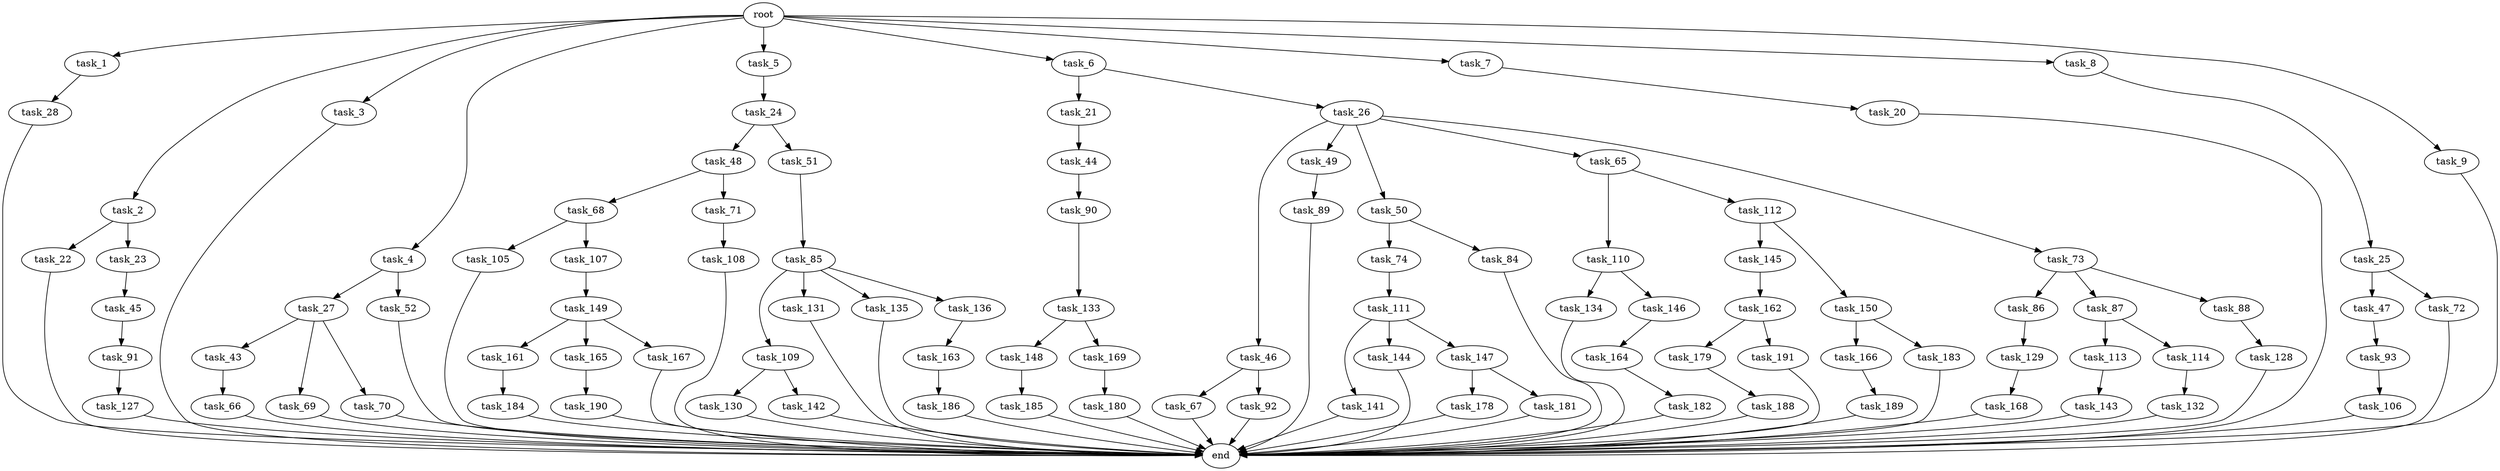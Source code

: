 digraph G {
  root [size="0.000000"];
  task_1 [size="102.400000"];
  task_2 [size="102.400000"];
  task_3 [size="102.400000"];
  task_4 [size="102.400000"];
  task_5 [size="102.400000"];
  task_6 [size="102.400000"];
  task_7 [size="102.400000"];
  task_8 [size="102.400000"];
  task_9 [size="102.400000"];
  task_20 [size="85899345920.000000"];
  task_21 [size="85899345920.000000"];
  task_22 [size="42090679500.800003"];
  task_23 [size="42090679500.800003"];
  task_24 [size="13743895347.200001"];
  task_25 [size="21474836480.000000"];
  task_26 [size="85899345920.000000"];
  task_27 [size="85899345920.000000"];
  task_28 [size="85899345920.000000"];
  task_43 [size="69578470195.199997"];
  task_44 [size="69578470195.199997"];
  task_45 [size="54975581388.800003"];
  task_46 [size="42090679500.800003"];
  task_47 [size="42090679500.800003"];
  task_48 [size="30923764531.200001"];
  task_49 [size="42090679500.800003"];
  task_50 [size="42090679500.800003"];
  task_51 [size="30923764531.200001"];
  task_52 [size="85899345920.000000"];
  task_65 [size="42090679500.800003"];
  task_66 [size="3435973836.800000"];
  task_67 [size="7730941132.800000"];
  task_68 [size="13743895347.200001"];
  task_69 [size="69578470195.199997"];
  task_70 [size="69578470195.199997"];
  task_71 [size="13743895347.200001"];
  task_72 [size="42090679500.800003"];
  task_73 [size="42090679500.800003"];
  task_74 [size="30923764531.200001"];
  task_84 [size="30923764531.200001"];
  task_85 [size="85899345920.000000"];
  task_86 [size="85899345920.000000"];
  task_87 [size="85899345920.000000"];
  task_88 [size="85899345920.000000"];
  task_89 [size="69578470195.199997"];
  task_90 [size="85899345920.000000"];
  task_91 [size="13743895347.200001"];
  task_92 [size="7730941132.800000"];
  task_93 [size="85899345920.000000"];
  task_105 [size="42090679500.800003"];
  task_106 [size="13743895347.200001"];
  task_107 [size="42090679500.800003"];
  task_108 [size="21474836480.000000"];
  task_109 [size="21474836480.000000"];
  task_110 [size="69578470195.199997"];
  task_111 [size="13743895347.200001"];
  task_112 [size="69578470195.199997"];
  task_113 [size="54975581388.800003"];
  task_114 [size="54975581388.800003"];
  task_127 [size="7730941132.800000"];
  task_128 [size="3435973836.800000"];
  task_129 [size="13743895347.200001"];
  task_130 [size="21474836480.000000"];
  task_131 [size="21474836480.000000"];
  task_132 [size="30923764531.200001"];
  task_133 [size="7730941132.800000"];
  task_134 [size="13743895347.200001"];
  task_135 [size="21474836480.000000"];
  task_136 [size="21474836480.000000"];
  task_141 [size="85899345920.000000"];
  task_142 [size="21474836480.000000"];
  task_143 [size="13743895347.200001"];
  task_144 [size="85899345920.000000"];
  task_145 [size="30923764531.200001"];
  task_146 [size="13743895347.200001"];
  task_147 [size="85899345920.000000"];
  task_148 [size="85899345920.000000"];
  task_149 [size="69578470195.199997"];
  task_150 [size="30923764531.200001"];
  task_161 [size="85899345920.000000"];
  task_162 [size="54975581388.800003"];
  task_163 [size="13743895347.200001"];
  task_164 [size="85899345920.000000"];
  task_165 [size="85899345920.000000"];
  task_166 [size="54975581388.800003"];
  task_167 [size="85899345920.000000"];
  task_168 [size="42090679500.800003"];
  task_169 [size="85899345920.000000"];
  task_178 [size="54975581388.800003"];
  task_179 [size="42090679500.800003"];
  task_180 [size="3435973836.800000"];
  task_181 [size="54975581388.800003"];
  task_182 [size="42090679500.800003"];
  task_183 [size="54975581388.800003"];
  task_184 [size="7730941132.800000"];
  task_185 [size="54975581388.800003"];
  task_186 [size="21474836480.000000"];
  task_188 [size="42090679500.800003"];
  task_189 [size="69578470195.199997"];
  task_190 [size="42090679500.800003"];
  task_191 [size="42090679500.800003"];
  end [size="0.000000"];

  root -> task_1 [size="1.000000"];
  root -> task_2 [size="1.000000"];
  root -> task_3 [size="1.000000"];
  root -> task_4 [size="1.000000"];
  root -> task_5 [size="1.000000"];
  root -> task_6 [size="1.000000"];
  root -> task_7 [size="1.000000"];
  root -> task_8 [size="1.000000"];
  root -> task_9 [size="1.000000"];
  task_1 -> task_28 [size="838860800.000000"];
  task_2 -> task_22 [size="411041792.000000"];
  task_2 -> task_23 [size="411041792.000000"];
  task_3 -> end [size="1.000000"];
  task_4 -> task_27 [size="838860800.000000"];
  task_4 -> task_52 [size="838860800.000000"];
  task_5 -> task_24 [size="134217728.000000"];
  task_6 -> task_21 [size="838860800.000000"];
  task_6 -> task_26 [size="838860800.000000"];
  task_7 -> task_20 [size="838860800.000000"];
  task_8 -> task_25 [size="209715200.000000"];
  task_9 -> end [size="1.000000"];
  task_20 -> end [size="1.000000"];
  task_21 -> task_44 [size="679477248.000000"];
  task_22 -> end [size="1.000000"];
  task_23 -> task_45 [size="536870912.000000"];
  task_24 -> task_48 [size="301989888.000000"];
  task_24 -> task_51 [size="301989888.000000"];
  task_25 -> task_47 [size="411041792.000000"];
  task_25 -> task_72 [size="411041792.000000"];
  task_26 -> task_46 [size="411041792.000000"];
  task_26 -> task_49 [size="411041792.000000"];
  task_26 -> task_50 [size="411041792.000000"];
  task_26 -> task_65 [size="411041792.000000"];
  task_26 -> task_73 [size="411041792.000000"];
  task_27 -> task_43 [size="679477248.000000"];
  task_27 -> task_69 [size="679477248.000000"];
  task_27 -> task_70 [size="679477248.000000"];
  task_28 -> end [size="1.000000"];
  task_43 -> task_66 [size="33554432.000000"];
  task_44 -> task_90 [size="838860800.000000"];
  task_45 -> task_91 [size="134217728.000000"];
  task_46 -> task_67 [size="75497472.000000"];
  task_46 -> task_92 [size="75497472.000000"];
  task_47 -> task_93 [size="838860800.000000"];
  task_48 -> task_68 [size="134217728.000000"];
  task_48 -> task_71 [size="134217728.000000"];
  task_49 -> task_89 [size="679477248.000000"];
  task_50 -> task_74 [size="301989888.000000"];
  task_50 -> task_84 [size="301989888.000000"];
  task_51 -> task_85 [size="838860800.000000"];
  task_52 -> end [size="1.000000"];
  task_65 -> task_110 [size="679477248.000000"];
  task_65 -> task_112 [size="679477248.000000"];
  task_66 -> end [size="1.000000"];
  task_67 -> end [size="1.000000"];
  task_68 -> task_105 [size="411041792.000000"];
  task_68 -> task_107 [size="411041792.000000"];
  task_69 -> end [size="1.000000"];
  task_70 -> end [size="1.000000"];
  task_71 -> task_108 [size="209715200.000000"];
  task_72 -> end [size="1.000000"];
  task_73 -> task_86 [size="838860800.000000"];
  task_73 -> task_87 [size="838860800.000000"];
  task_73 -> task_88 [size="838860800.000000"];
  task_74 -> task_111 [size="134217728.000000"];
  task_84 -> end [size="1.000000"];
  task_85 -> task_109 [size="209715200.000000"];
  task_85 -> task_131 [size="209715200.000000"];
  task_85 -> task_135 [size="209715200.000000"];
  task_85 -> task_136 [size="209715200.000000"];
  task_86 -> task_129 [size="134217728.000000"];
  task_87 -> task_113 [size="536870912.000000"];
  task_87 -> task_114 [size="536870912.000000"];
  task_88 -> task_128 [size="33554432.000000"];
  task_89 -> end [size="1.000000"];
  task_90 -> task_133 [size="75497472.000000"];
  task_91 -> task_127 [size="75497472.000000"];
  task_92 -> end [size="1.000000"];
  task_93 -> task_106 [size="134217728.000000"];
  task_105 -> end [size="1.000000"];
  task_106 -> end [size="1.000000"];
  task_107 -> task_149 [size="679477248.000000"];
  task_108 -> end [size="1.000000"];
  task_109 -> task_130 [size="209715200.000000"];
  task_109 -> task_142 [size="209715200.000000"];
  task_110 -> task_134 [size="134217728.000000"];
  task_110 -> task_146 [size="134217728.000000"];
  task_111 -> task_141 [size="838860800.000000"];
  task_111 -> task_144 [size="838860800.000000"];
  task_111 -> task_147 [size="838860800.000000"];
  task_112 -> task_145 [size="301989888.000000"];
  task_112 -> task_150 [size="301989888.000000"];
  task_113 -> task_143 [size="134217728.000000"];
  task_114 -> task_132 [size="301989888.000000"];
  task_127 -> end [size="1.000000"];
  task_128 -> end [size="1.000000"];
  task_129 -> task_168 [size="411041792.000000"];
  task_130 -> end [size="1.000000"];
  task_131 -> end [size="1.000000"];
  task_132 -> end [size="1.000000"];
  task_133 -> task_148 [size="838860800.000000"];
  task_133 -> task_169 [size="838860800.000000"];
  task_134 -> end [size="1.000000"];
  task_135 -> end [size="1.000000"];
  task_136 -> task_163 [size="134217728.000000"];
  task_141 -> end [size="1.000000"];
  task_142 -> end [size="1.000000"];
  task_143 -> end [size="1.000000"];
  task_144 -> end [size="1.000000"];
  task_145 -> task_162 [size="536870912.000000"];
  task_146 -> task_164 [size="838860800.000000"];
  task_147 -> task_178 [size="536870912.000000"];
  task_147 -> task_181 [size="536870912.000000"];
  task_148 -> task_185 [size="536870912.000000"];
  task_149 -> task_161 [size="838860800.000000"];
  task_149 -> task_165 [size="838860800.000000"];
  task_149 -> task_167 [size="838860800.000000"];
  task_150 -> task_166 [size="536870912.000000"];
  task_150 -> task_183 [size="536870912.000000"];
  task_161 -> task_184 [size="75497472.000000"];
  task_162 -> task_179 [size="411041792.000000"];
  task_162 -> task_191 [size="411041792.000000"];
  task_163 -> task_186 [size="209715200.000000"];
  task_164 -> task_182 [size="411041792.000000"];
  task_165 -> task_190 [size="411041792.000000"];
  task_166 -> task_189 [size="679477248.000000"];
  task_167 -> end [size="1.000000"];
  task_168 -> end [size="1.000000"];
  task_169 -> task_180 [size="33554432.000000"];
  task_178 -> end [size="1.000000"];
  task_179 -> task_188 [size="411041792.000000"];
  task_180 -> end [size="1.000000"];
  task_181 -> end [size="1.000000"];
  task_182 -> end [size="1.000000"];
  task_183 -> end [size="1.000000"];
  task_184 -> end [size="1.000000"];
  task_185 -> end [size="1.000000"];
  task_186 -> end [size="1.000000"];
  task_188 -> end [size="1.000000"];
  task_189 -> end [size="1.000000"];
  task_190 -> end [size="1.000000"];
  task_191 -> end [size="1.000000"];
}
